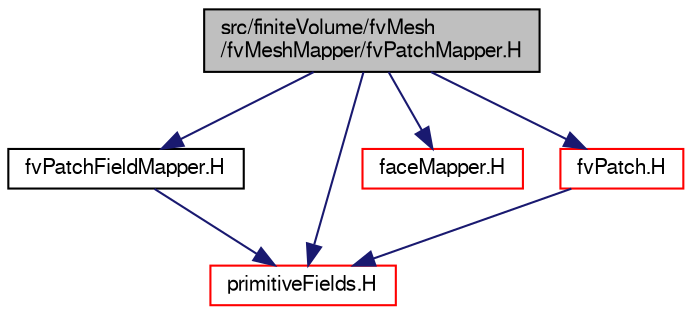 digraph "src/finiteVolume/fvMesh/fvMeshMapper/fvPatchMapper.H"
{
  bgcolor="transparent";
  edge [fontname="FreeSans",fontsize="10",labelfontname="FreeSans",labelfontsize="10"];
  node [fontname="FreeSans",fontsize="10",shape=record];
  Node0 [label="src/finiteVolume/fvMesh\l/fvMeshMapper/fvPatchMapper.H",height=0.2,width=0.4,color="black", fillcolor="grey75", style="filled", fontcolor="black"];
  Node0 -> Node1 [color="midnightblue",fontsize="10",style="solid",fontname="FreeSans"];
  Node1 [label="fvPatchFieldMapper.H",height=0.2,width=0.4,color="black",URL="$a02468.html"];
  Node1 -> Node2 [color="midnightblue",fontsize="10",style="solid",fontname="FreeSans"];
  Node2 [label="primitiveFields.H",height=0.2,width=0.4,color="red",URL="$a09635.html",tooltip="Specialisations of Field<T> for scalar, vector and tensor. "];
  Node0 -> Node101 [color="midnightblue",fontsize="10",style="solid",fontname="FreeSans"];
  Node101 [label="faceMapper.H",height=0.2,width=0.4,color="red",URL="$a11558.html"];
  Node0 -> Node106 [color="midnightblue",fontsize="10",style="solid",fontname="FreeSans"];
  Node106 [label="fvPatch.H",height=0.2,width=0.4,color="red",URL="$a03686.html"];
  Node106 -> Node2 [color="midnightblue",fontsize="10",style="solid",fontname="FreeSans"];
  Node0 -> Node2 [color="midnightblue",fontsize="10",style="solid",fontname="FreeSans"];
}
